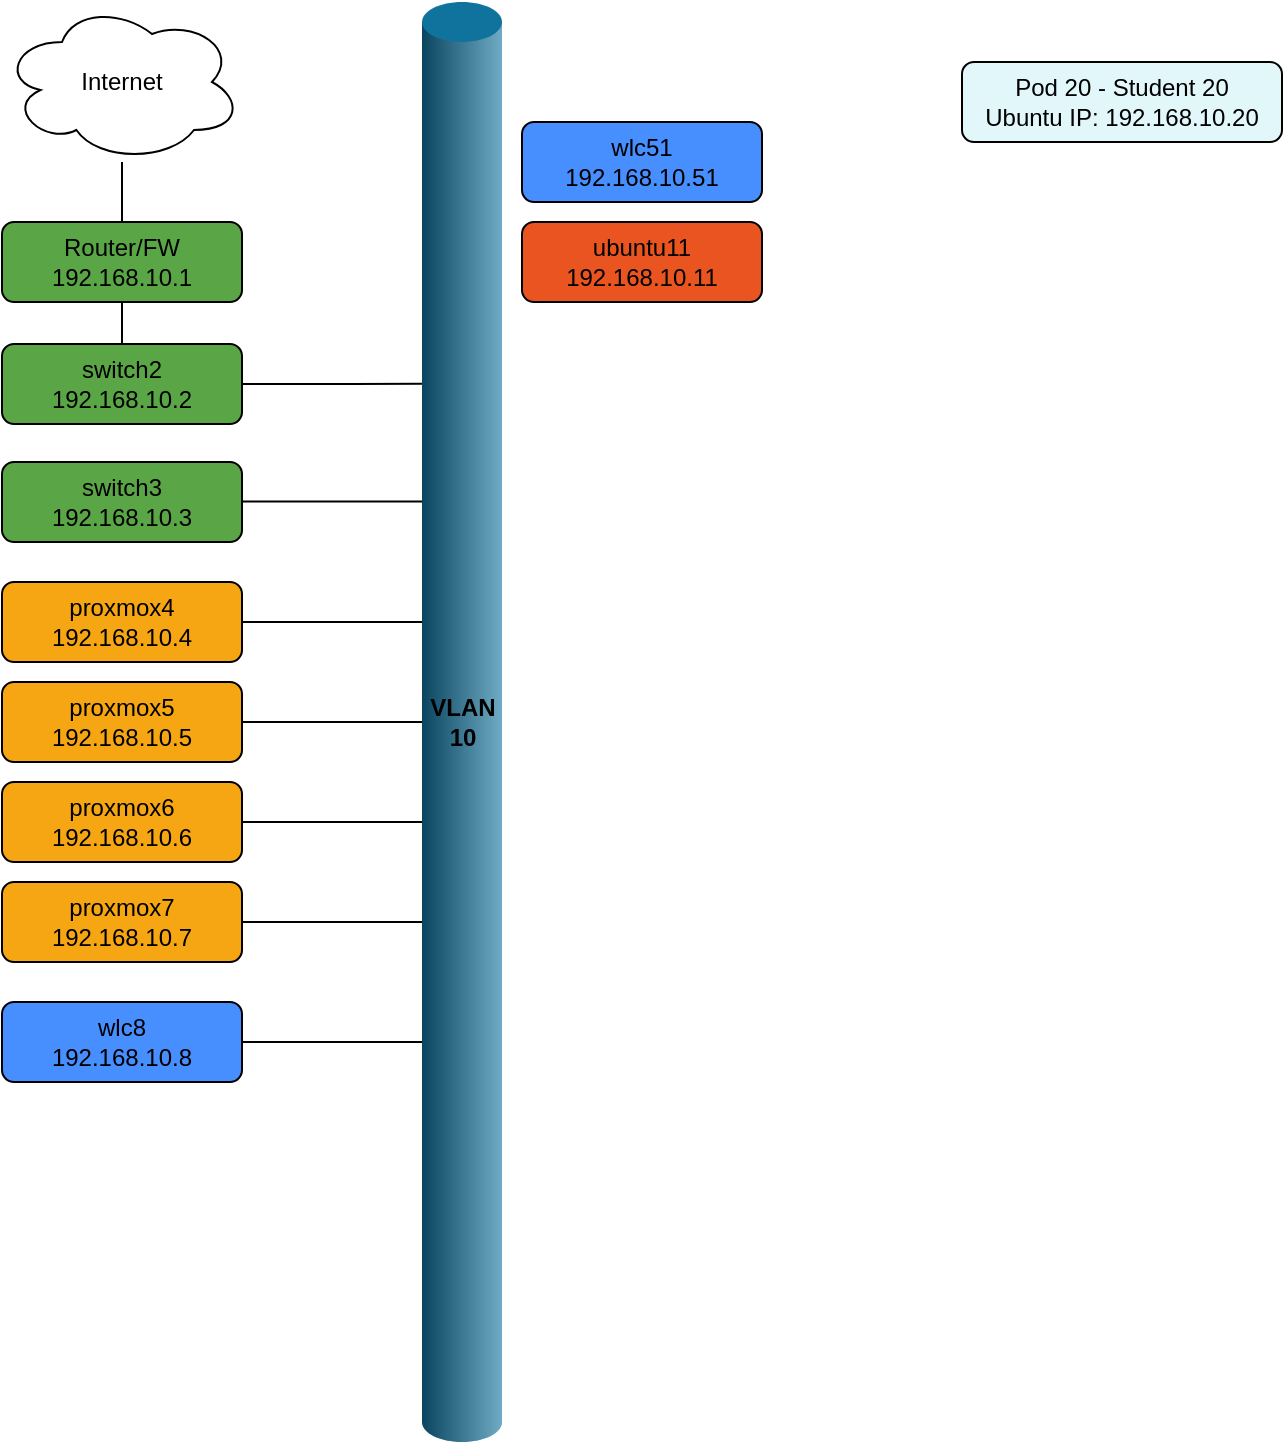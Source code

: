<mxfile version="27.2.0">
  <diagram name="Lab Topology" id="lab-topology">
    <mxGraphModel dx="1100" dy="1097" grid="1" gridSize="10" guides="1" tooltips="1" connect="1" arrows="1" fold="1" page="1" pageScale="1" pageWidth="2000" pageHeight="2000" math="0" shadow="0">
      <root>
        <mxCell id="0" />
        <mxCell id="1" parent="0" />
        <mxCell id="JF7ul_cEhmW1xDyU_TWV-47" value="" style="edgeStyle=orthogonalEdgeStyle;shape=connector;rounded=1;orthogonalLoop=1;jettySize=auto;html=1;strokeColor=default;align=center;verticalAlign=middle;fontFamily=Helvetica;fontSize=11;fontColor=default;labelBackgroundColor=default;endArrow=none;endFill=0;" parent="1" source="3" target="JF7ul_cEhmW1xDyU_TWV-30" edge="1">
          <mxGeometry relative="1" as="geometry" />
        </mxCell>
        <mxCell id="3" value="Router/FW&lt;br&gt;192.168.10.1" style="rounded=1;whiteSpace=wrap;html=1;fillColor=#5AA546;" parent="1" vertex="1">
          <mxGeometry x="60" y="150" width="120" height="40" as="geometry" />
        </mxCell>
        <mxCell id="JF7ul_cEhmW1xDyU_TWV-48" value="" style="edgeStyle=orthogonalEdgeStyle;shape=connector;rounded=1;orthogonalLoop=1;jettySize=auto;html=1;strokeColor=default;align=center;verticalAlign=middle;fontFamily=Helvetica;fontSize=11;fontColor=default;labelBackgroundColor=default;endArrow=none;endFill=0;entryX=-0.001;entryY=0.294;entryDx=0;entryDy=0;entryPerimeter=0;" parent="1" source="5" edge="1">
          <mxGeometry relative="1" as="geometry">
            <mxPoint x="269.96" y="230.92" as="targetPoint" />
          </mxGeometry>
        </mxCell>
        <mxCell id="5" value="switch2&#xa;192.168.10.2" style="rounded=1;whiteSpace=wrap;html=1;fillColor=#5AA546;" parent="1" vertex="1">
          <mxGeometry x="60" y="211" width="120" height="40" as="geometry" />
        </mxCell>
        <mxCell id="6" value="switch3&#xa;192.168.10.3" style="rounded=1;whiteSpace=wrap;html=1;fillColor=#5AA546;" parent="1" vertex="1">
          <mxGeometry x="60" y="270" width="120" height="40" as="geometry" />
        </mxCell>
        <mxCell id="7" style="edgeStyle=orthogonalEdgeStyle;endArrow=none;html=1;endFill=0;" parent="1" source="3" target="5" edge="1">
          <mxGeometry relative="1" as="geometry" />
        </mxCell>
        <mxCell id="9" value="proxmox4&#xa;192.168.10.4" style="rounded=1;whiteSpace=wrap;html=1;fillColor=#F6A613;" parent="1" vertex="1">
          <mxGeometry x="60" y="330" width="120" height="40" as="geometry" />
        </mxCell>
        <mxCell id="10" value="proxmox5&#xa;192.168.10.5" style="rounded=1;whiteSpace=wrap;html=1;fillColor=#F6A613;" parent="1" vertex="1">
          <mxGeometry x="60" y="380" width="120" height="40" as="geometry" />
        </mxCell>
        <mxCell id="11" value="proxmox6&#xa;192.168.10.6" style="rounded=1;whiteSpace=wrap;html=1;fillColor=#F6A613;" parent="1" vertex="1">
          <mxGeometry x="60" y="430" width="120" height="40" as="geometry" />
        </mxCell>
        <mxCell id="12" value="proxmox7&#xa;192.168.10.7" style="rounded=1;whiteSpace=wrap;html=1;fillColor=#F6A613;" parent="1" vertex="1">
          <mxGeometry x="60" y="480" width="120" height="40" as="geometry" />
        </mxCell>
        <mxCell id="17" value="wlc8&lt;br&gt;192.168.10.8" style="rounded=1;whiteSpace=wrap;html=1;fillColor=#478EFF;strokeColor=light-dark(#000000,#FFFFFF);" parent="1" vertex="1">
          <mxGeometry x="60" y="540" width="120" height="40" as="geometry" />
        </mxCell>
        <mxCell id="26" value="wlc51&#xa;192.168.10.51" style="rounded=1;whiteSpace=wrap;html=1;fillColor=#478EFF;strokeColor=light-dark(#000000,#FFFFFF);" parent="1" vertex="1">
          <mxGeometry x="320" y="100" width="120" height="40" as="geometry" />
        </mxCell>
        <mxCell id="27" value="ubuntu11&#xa;192.168.10.11" style="rounded=1;whiteSpace=wrap;html=1;fillColor=#E95420;strokeColor=light-dark(#000000,#FFFFFF);" parent="1" vertex="1">
          <mxGeometry x="320" y="150" width="120" height="40" as="geometry" />
        </mxCell>
        <mxCell id="28" value="Pod 20 - Student 20&lt;div&gt;Ubuntu IP: 192.168.10.20&lt;/div&gt;" style="rounded=1;whiteSpace=wrap;html=1;fillColor=#e1f7fa;" parent="1" vertex="1">
          <mxGeometry x="540" y="70" width="160" height="40" as="geometry" />
        </mxCell>
        <mxCell id="JF7ul_cEhmW1xDyU_TWV-30" value="Internet" style="ellipse;shape=cloud;whiteSpace=wrap;html=1;" parent="1" vertex="1">
          <mxGeometry x="60" y="40" width="120" height="80" as="geometry" />
        </mxCell>
        <mxCell id="JF7ul_cEhmW1xDyU_TWV-37" value="&lt;font&gt;VLAN&lt;/font&gt;&lt;div&gt;&lt;font&gt;10&lt;/font&gt;&lt;/div&gt;" style="verticalLabelPosition=middle;verticalAlign=middle;html=1;shape=mxgraph.infographic.cylinder;fillColor=#10739E;strokeColor=none;labelPosition=center;align=center;fontColor=light-dark(#000000,#000000);fontStyle=1" parent="1" vertex="1">
          <mxGeometry x="270" y="40" width="40" height="720" as="geometry" />
        </mxCell>
        <mxCell id="JF7ul_cEhmW1xDyU_TWV-49" value="" style="edgeStyle=orthogonalEdgeStyle;shape=connector;rounded=1;orthogonalLoop=1;jettySize=auto;html=1;strokeColor=default;align=center;verticalAlign=middle;fontFamily=Helvetica;fontSize=11;fontColor=default;labelBackgroundColor=default;endArrow=none;endFill=0;entryX=-0.001;entryY=0.294;entryDx=0;entryDy=0;entryPerimeter=0;" parent="1" edge="1">
          <mxGeometry relative="1" as="geometry">
            <mxPoint x="180" y="289.76" as="sourcePoint" />
            <mxPoint x="270" y="289.76" as="targetPoint" />
          </mxGeometry>
        </mxCell>
        <mxCell id="JF7ul_cEhmW1xDyU_TWV-50" value="" style="edgeStyle=orthogonalEdgeStyle;shape=connector;rounded=1;orthogonalLoop=1;jettySize=auto;html=1;strokeColor=default;align=center;verticalAlign=middle;fontFamily=Helvetica;fontSize=11;fontColor=default;labelBackgroundColor=default;endArrow=none;endFill=0;entryX=-0.001;entryY=0.294;entryDx=0;entryDy=0;entryPerimeter=0;" parent="1" edge="1">
          <mxGeometry relative="1" as="geometry">
            <mxPoint x="180" y="350" as="sourcePoint" />
            <mxPoint x="270" y="350" as="targetPoint" />
          </mxGeometry>
        </mxCell>
        <mxCell id="JF7ul_cEhmW1xDyU_TWV-51" value="" style="edgeStyle=orthogonalEdgeStyle;shape=connector;rounded=1;orthogonalLoop=1;jettySize=auto;html=1;strokeColor=default;align=center;verticalAlign=middle;fontFamily=Helvetica;fontSize=11;fontColor=default;labelBackgroundColor=default;endArrow=none;endFill=0;entryX=-0.001;entryY=0.294;entryDx=0;entryDy=0;entryPerimeter=0;" parent="1" edge="1">
          <mxGeometry relative="1" as="geometry">
            <mxPoint x="180" y="400" as="sourcePoint" />
            <mxPoint x="270" y="400" as="targetPoint" />
          </mxGeometry>
        </mxCell>
        <mxCell id="JF7ul_cEhmW1xDyU_TWV-52" value="" style="edgeStyle=orthogonalEdgeStyle;shape=connector;rounded=1;orthogonalLoop=1;jettySize=auto;html=1;strokeColor=default;align=center;verticalAlign=middle;fontFamily=Helvetica;fontSize=11;fontColor=default;labelBackgroundColor=default;endArrow=none;endFill=0;entryX=-0.001;entryY=0.294;entryDx=0;entryDy=0;entryPerimeter=0;" parent="1" edge="1">
          <mxGeometry relative="1" as="geometry">
            <mxPoint x="180" y="450" as="sourcePoint" />
            <mxPoint x="270" y="450" as="targetPoint" />
          </mxGeometry>
        </mxCell>
        <mxCell id="JF7ul_cEhmW1xDyU_TWV-53" value="" style="edgeStyle=orthogonalEdgeStyle;shape=connector;rounded=1;orthogonalLoop=1;jettySize=auto;html=1;strokeColor=default;align=center;verticalAlign=middle;fontFamily=Helvetica;fontSize=11;fontColor=default;labelBackgroundColor=default;endArrow=none;endFill=0;entryX=-0.001;entryY=0.294;entryDx=0;entryDy=0;entryPerimeter=0;" parent="1" edge="1">
          <mxGeometry relative="1" as="geometry">
            <mxPoint x="180" y="500" as="sourcePoint" />
            <mxPoint x="270" y="500" as="targetPoint" />
          </mxGeometry>
        </mxCell>
        <mxCell id="JF7ul_cEhmW1xDyU_TWV-54" value="" style="edgeStyle=orthogonalEdgeStyle;shape=connector;rounded=1;orthogonalLoop=1;jettySize=auto;html=1;strokeColor=default;align=center;verticalAlign=middle;fontFamily=Helvetica;fontSize=11;fontColor=default;labelBackgroundColor=default;endArrow=none;endFill=0;entryX=-0.001;entryY=0.294;entryDx=0;entryDy=0;entryPerimeter=0;" parent="1" edge="1">
          <mxGeometry relative="1" as="geometry">
            <mxPoint x="180" y="560" as="sourcePoint" />
            <mxPoint x="270" y="560" as="targetPoint" />
          </mxGeometry>
        </mxCell>
      </root>
    </mxGraphModel>
  </diagram>
</mxfile>
